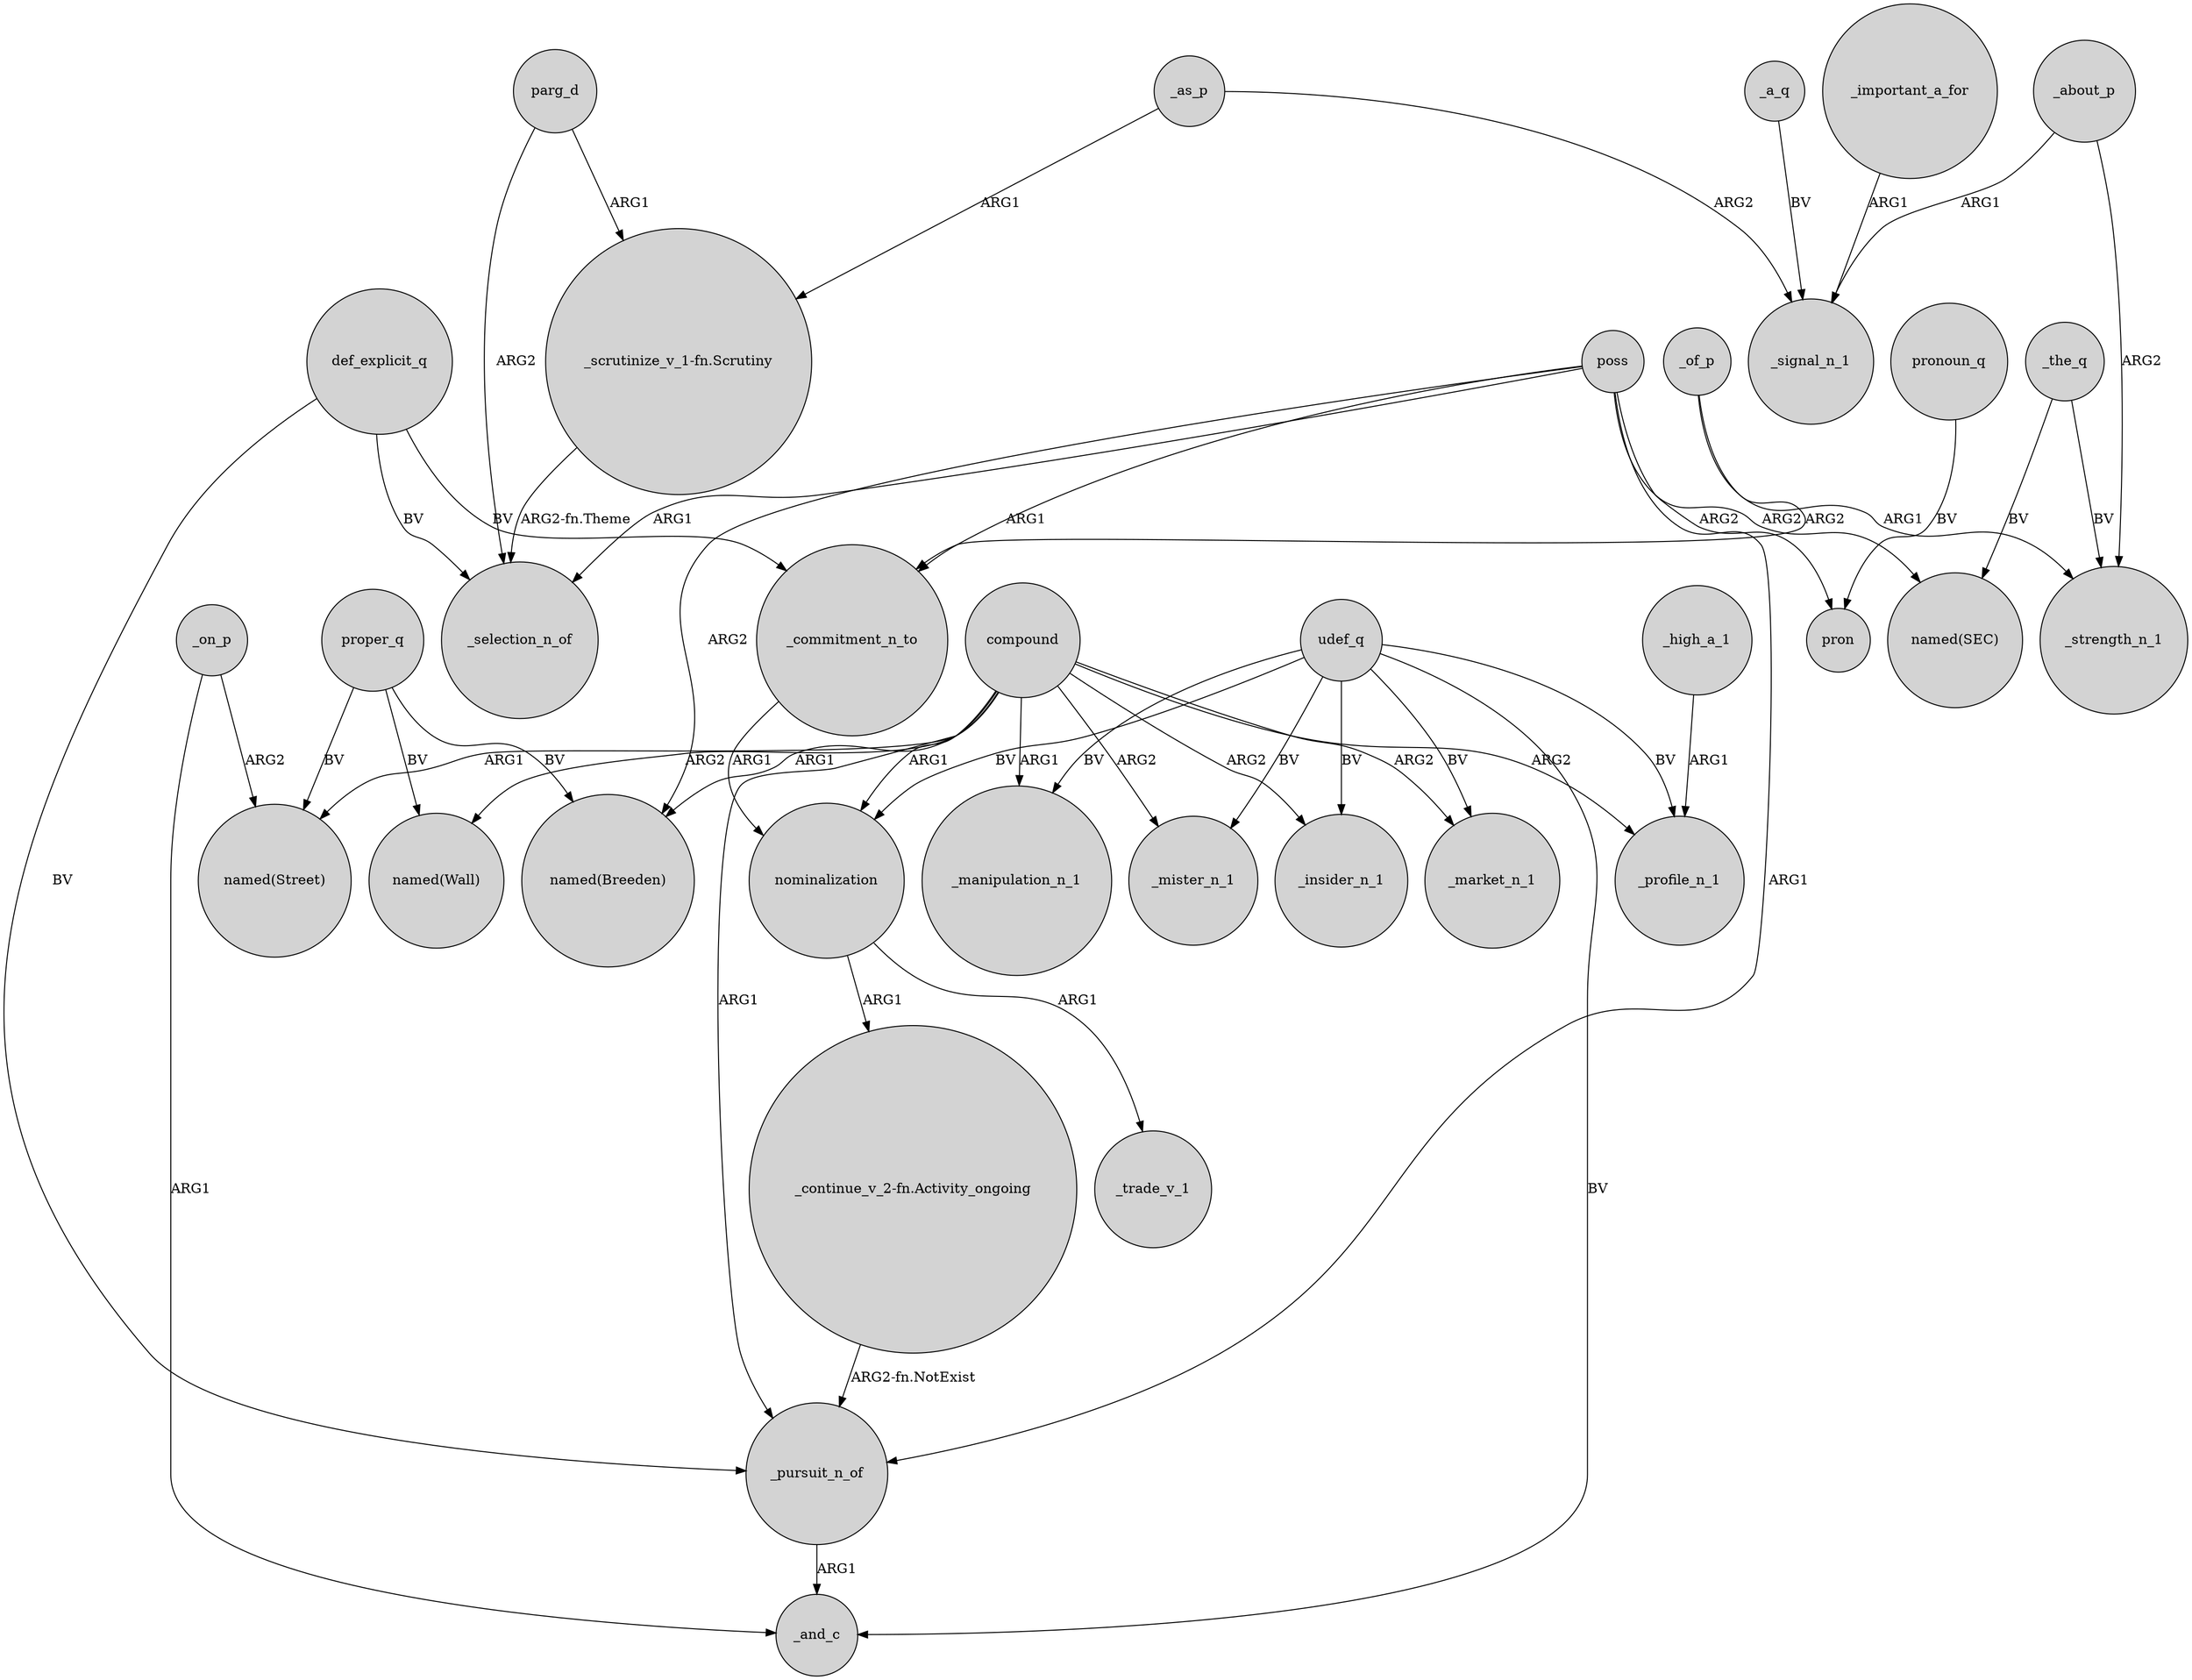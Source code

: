 digraph {
	node [shape=circle style=filled]
	compound -> _market_n_1 [label=ARG2]
	_as_p -> _signal_n_1 [label=ARG2]
	poss -> "named(Breeden)" [label=ARG2]
	parg_d -> "_scrutinize_v_1-fn.Scrutiny" [label=ARG1]
	_a_q -> _signal_n_1 [label=BV]
	def_explicit_q -> _commitment_n_to [label=BV]
	poss -> pron [label=ARG2]
	_important_a_for -> _signal_n_1 [label=ARG1]
	compound -> "named(Street)" [label=ARG1]
	proper_q -> "named(Wall)" [label=BV]
	compound -> _mister_n_1 [label=ARG2]
	"_scrutinize_v_1-fn.Scrutiny" -> _selection_n_of [label="ARG2-fn.Theme"]
	_on_p -> _and_c [label=ARG1]
	udef_q -> _mister_n_1 [label=BV]
	compound -> _profile_n_1 [label=ARG2]
	compound -> _insider_n_1 [label=ARG2]
	parg_d -> _selection_n_of [label=ARG2]
	poss -> _selection_n_of [label=ARG1]
	nominalization -> "_continue_v_2-fn.Activity_ongoing" [label=ARG1]
	udef_q -> _insider_n_1 [label=BV]
	udef_q -> _market_n_1 [label=BV]
	"_continue_v_2-fn.Activity_ongoing" -> _pursuit_n_of [label="ARG2-fn.NotExist"]
	nominalization -> _trade_v_1 [label=ARG1]
	_about_p -> _signal_n_1 [label=ARG1]
	proper_q -> "named(Street)" [label=BV]
	pronoun_q -> pron [label=BV]
	_as_p -> "_scrutinize_v_1-fn.Scrutiny" [label=ARG1]
	compound -> "named(Wall)" [label=ARG2]
	udef_q -> _profile_n_1 [label=BV]
	_of_p -> _commitment_n_to [label=ARG2]
	_on_p -> "named(Street)" [label=ARG2]
	poss -> "named(SEC)" [label=ARG2]
	udef_q -> nominalization [label=BV]
	compound -> _manipulation_n_1 [label=ARG1]
	def_explicit_q -> _selection_n_of [label=BV]
	_high_a_1 -> _profile_n_1 [label=ARG1]
	_of_p -> _strength_n_1 [label=ARG1]
	proper_q -> "named(Breeden)" [label=BV]
	_commitment_n_to -> nominalization [label=ARG1]
	poss -> _pursuit_n_of [label=ARG1]
	poss -> _commitment_n_to [label=ARG1]
	def_explicit_q -> _pursuit_n_of [label=BV]
	_pursuit_n_of -> _and_c [label=ARG1]
	udef_q -> _and_c [label=BV]
	compound -> nominalization [label=ARG1]
	compound -> "named(Breeden)" [label=ARG1]
	compound -> _pursuit_n_of [label=ARG1]
	_about_p -> _strength_n_1 [label=ARG2]
	_the_q -> "named(SEC)" [label=BV]
	_the_q -> _strength_n_1 [label=BV]
	udef_q -> _manipulation_n_1 [label=BV]
}
